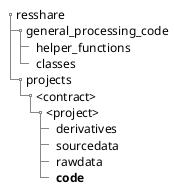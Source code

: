 
@startsalt
{
{T 
 +resshare
 ++general_processing_code
 +++helper_functions
 +++classes
 ++projects
 +++<contract>
 ++++<project>
 +++++derivatives
 +++++sourcedata
 +++++rawdata
 +++++**code**

}
}

@endsalt